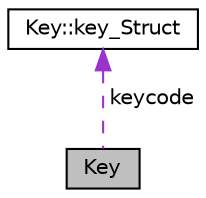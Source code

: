 digraph "Key"
{
 // LATEX_PDF_SIZE
  edge [fontname="Helvetica",fontsize="10",labelfontname="Helvetica",labelfontsize="10"];
  node [fontname="Helvetica",fontsize="10",shape=record];
  Node1 [label="Key",height=0.2,width=0.4,color="black", fillcolor="grey75", style="filled", fontcolor="black",tooltip=" "];
  Node2 -> Node1 [dir="back",color="darkorchid3",fontsize="10",style="dashed",label=" keycode" ,fontname="Helvetica"];
  Node2 [label="Key::key_Struct",height=0.2,width=0.4,color="black", fillcolor="white", style="filled",URL="$struct_key_1_1key___struct.html",tooltip=" "];
}
